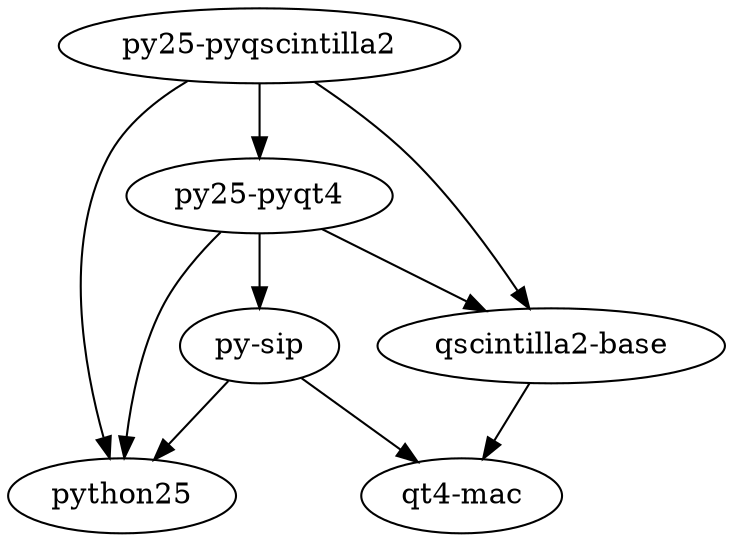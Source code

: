 strict digraph PyScintilla2 {

    python [label="python25"];
    qt4 [label="qt4-mac"];
    sip [label="py-sip"];
    qscintilla2 [label="qscintilla2-base"];
    pyqt4 [label="py25-pyqt4"];
    pyqscintilla2 [label="py25-pyqscintilla2"];

    pyqscintilla2 -> qscintilla2 -> qt4;
    pyqscintilla2 -> pyqt4 -> qscintilla2;
    pyqscintilla2 -> python;
    
    pyqt4 -> sip -> qt4; 
    pyqt4 -> python;
    sip -> python;

}